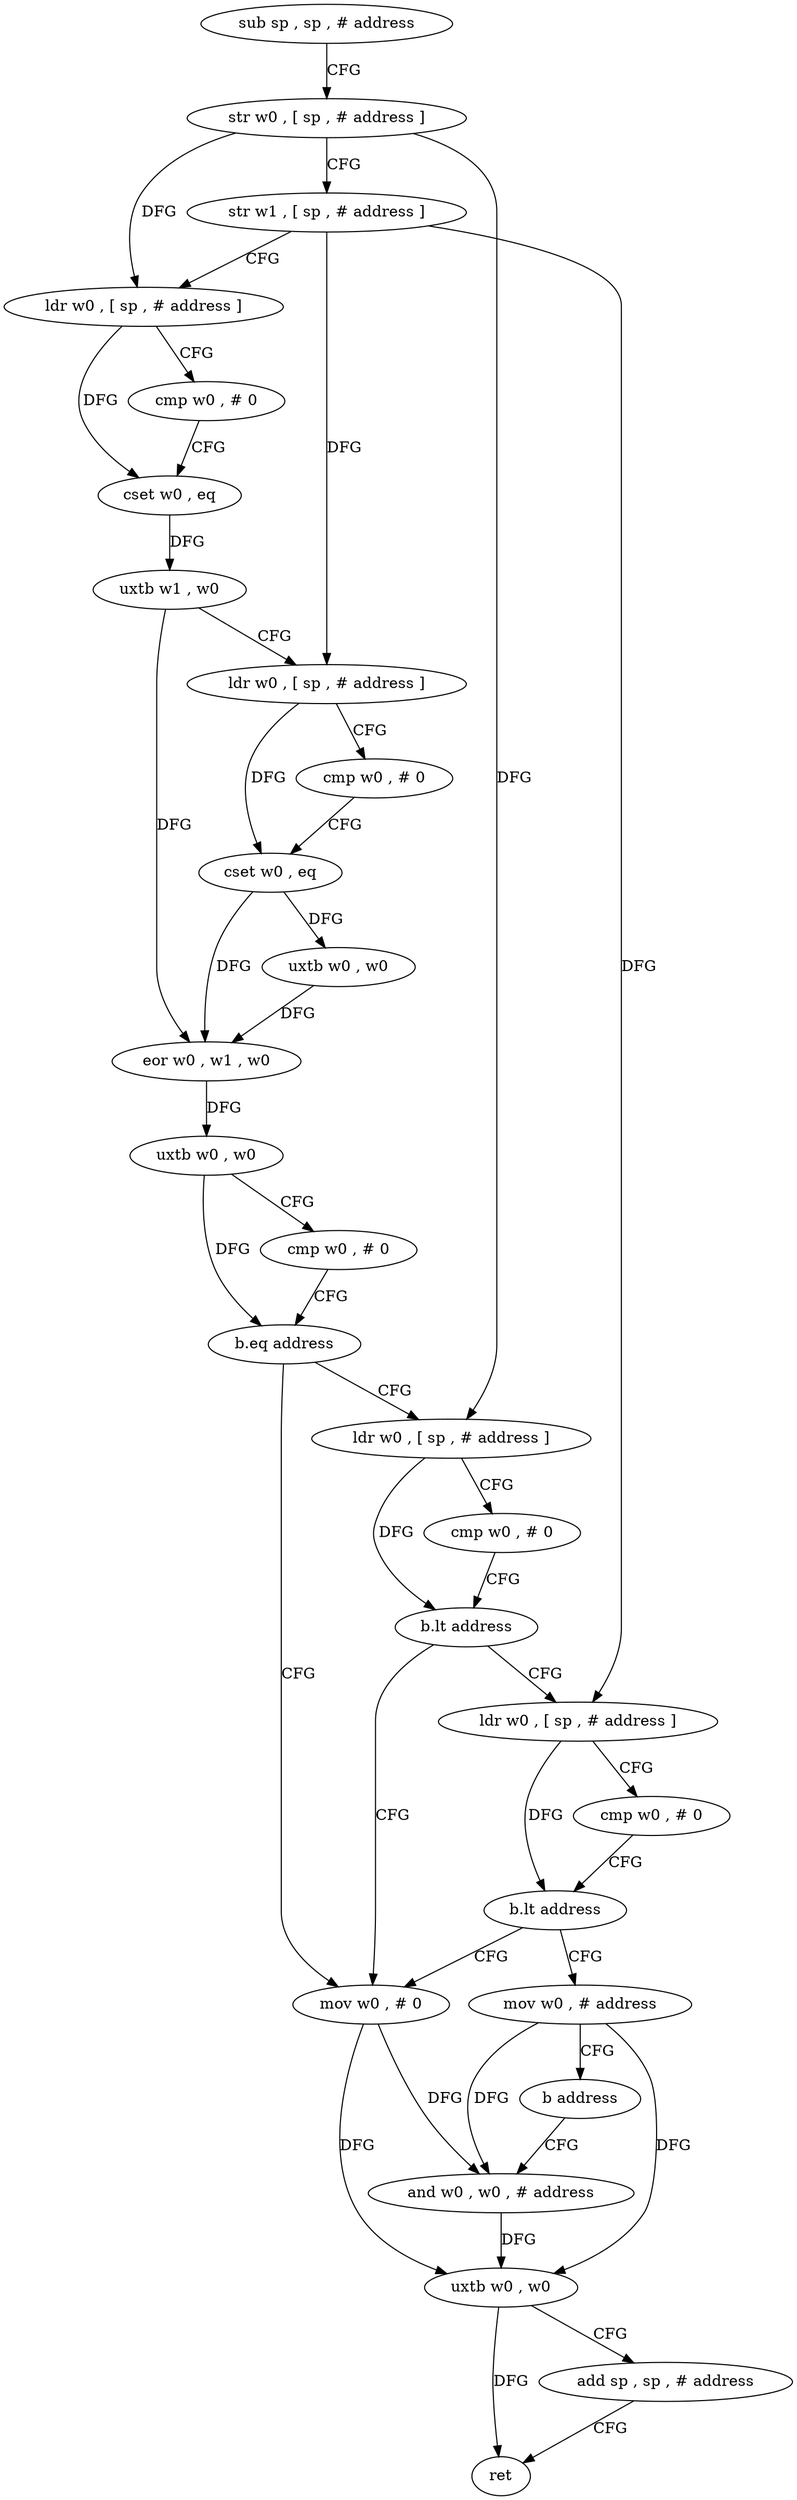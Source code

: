 digraph "func" {
"4510816" [label = "sub sp , sp , # address" ]
"4510820" [label = "str w0 , [ sp , # address ]" ]
"4510824" [label = "str w1 , [ sp , # address ]" ]
"4510828" [label = "ldr w0 , [ sp , # address ]" ]
"4510832" [label = "cmp w0 , # 0" ]
"4510836" [label = "cset w0 , eq" ]
"4510840" [label = "uxtb w1 , w0" ]
"4510844" [label = "ldr w0 , [ sp , # address ]" ]
"4510848" [label = "cmp w0 , # 0" ]
"4510852" [label = "cset w0 , eq" ]
"4510856" [label = "uxtb w0 , w0" ]
"4510860" [label = "eor w0 , w1 , w0" ]
"4510864" [label = "uxtb w0 , w0" ]
"4510868" [label = "cmp w0 , # 0" ]
"4510872" [label = "b.eq address" ]
"4510908" [label = "mov w0 , # 0" ]
"4510876" [label = "ldr w0 , [ sp , # address ]" ]
"4510912" [label = "and w0 , w0 , # address" ]
"4510880" [label = "cmp w0 , # 0" ]
"4510884" [label = "b.lt address" ]
"4510888" [label = "ldr w0 , [ sp , # address ]" ]
"4510892" [label = "cmp w0 , # 0" ]
"4510896" [label = "b.lt address" ]
"4510900" [label = "mov w0 , # address" ]
"4510904" [label = "b address" ]
"4510916" [label = "uxtb w0 , w0" ]
"4510920" [label = "add sp , sp , # address" ]
"4510924" [label = "ret" ]
"4510816" -> "4510820" [ label = "CFG" ]
"4510820" -> "4510824" [ label = "CFG" ]
"4510820" -> "4510828" [ label = "DFG" ]
"4510820" -> "4510876" [ label = "DFG" ]
"4510824" -> "4510828" [ label = "CFG" ]
"4510824" -> "4510844" [ label = "DFG" ]
"4510824" -> "4510888" [ label = "DFG" ]
"4510828" -> "4510832" [ label = "CFG" ]
"4510828" -> "4510836" [ label = "DFG" ]
"4510832" -> "4510836" [ label = "CFG" ]
"4510836" -> "4510840" [ label = "DFG" ]
"4510840" -> "4510844" [ label = "CFG" ]
"4510840" -> "4510860" [ label = "DFG" ]
"4510844" -> "4510848" [ label = "CFG" ]
"4510844" -> "4510852" [ label = "DFG" ]
"4510848" -> "4510852" [ label = "CFG" ]
"4510852" -> "4510856" [ label = "DFG" ]
"4510852" -> "4510860" [ label = "DFG" ]
"4510856" -> "4510860" [ label = "DFG" ]
"4510860" -> "4510864" [ label = "DFG" ]
"4510864" -> "4510868" [ label = "CFG" ]
"4510864" -> "4510872" [ label = "DFG" ]
"4510868" -> "4510872" [ label = "CFG" ]
"4510872" -> "4510908" [ label = "CFG" ]
"4510872" -> "4510876" [ label = "CFG" ]
"4510908" -> "4510912" [ label = "DFG" ]
"4510908" -> "4510916" [ label = "DFG" ]
"4510876" -> "4510880" [ label = "CFG" ]
"4510876" -> "4510884" [ label = "DFG" ]
"4510912" -> "4510916" [ label = "DFG" ]
"4510880" -> "4510884" [ label = "CFG" ]
"4510884" -> "4510908" [ label = "CFG" ]
"4510884" -> "4510888" [ label = "CFG" ]
"4510888" -> "4510892" [ label = "CFG" ]
"4510888" -> "4510896" [ label = "DFG" ]
"4510892" -> "4510896" [ label = "CFG" ]
"4510896" -> "4510908" [ label = "CFG" ]
"4510896" -> "4510900" [ label = "CFG" ]
"4510900" -> "4510904" [ label = "CFG" ]
"4510900" -> "4510912" [ label = "DFG" ]
"4510900" -> "4510916" [ label = "DFG" ]
"4510904" -> "4510912" [ label = "CFG" ]
"4510916" -> "4510920" [ label = "CFG" ]
"4510916" -> "4510924" [ label = "DFG" ]
"4510920" -> "4510924" [ label = "CFG" ]
}
